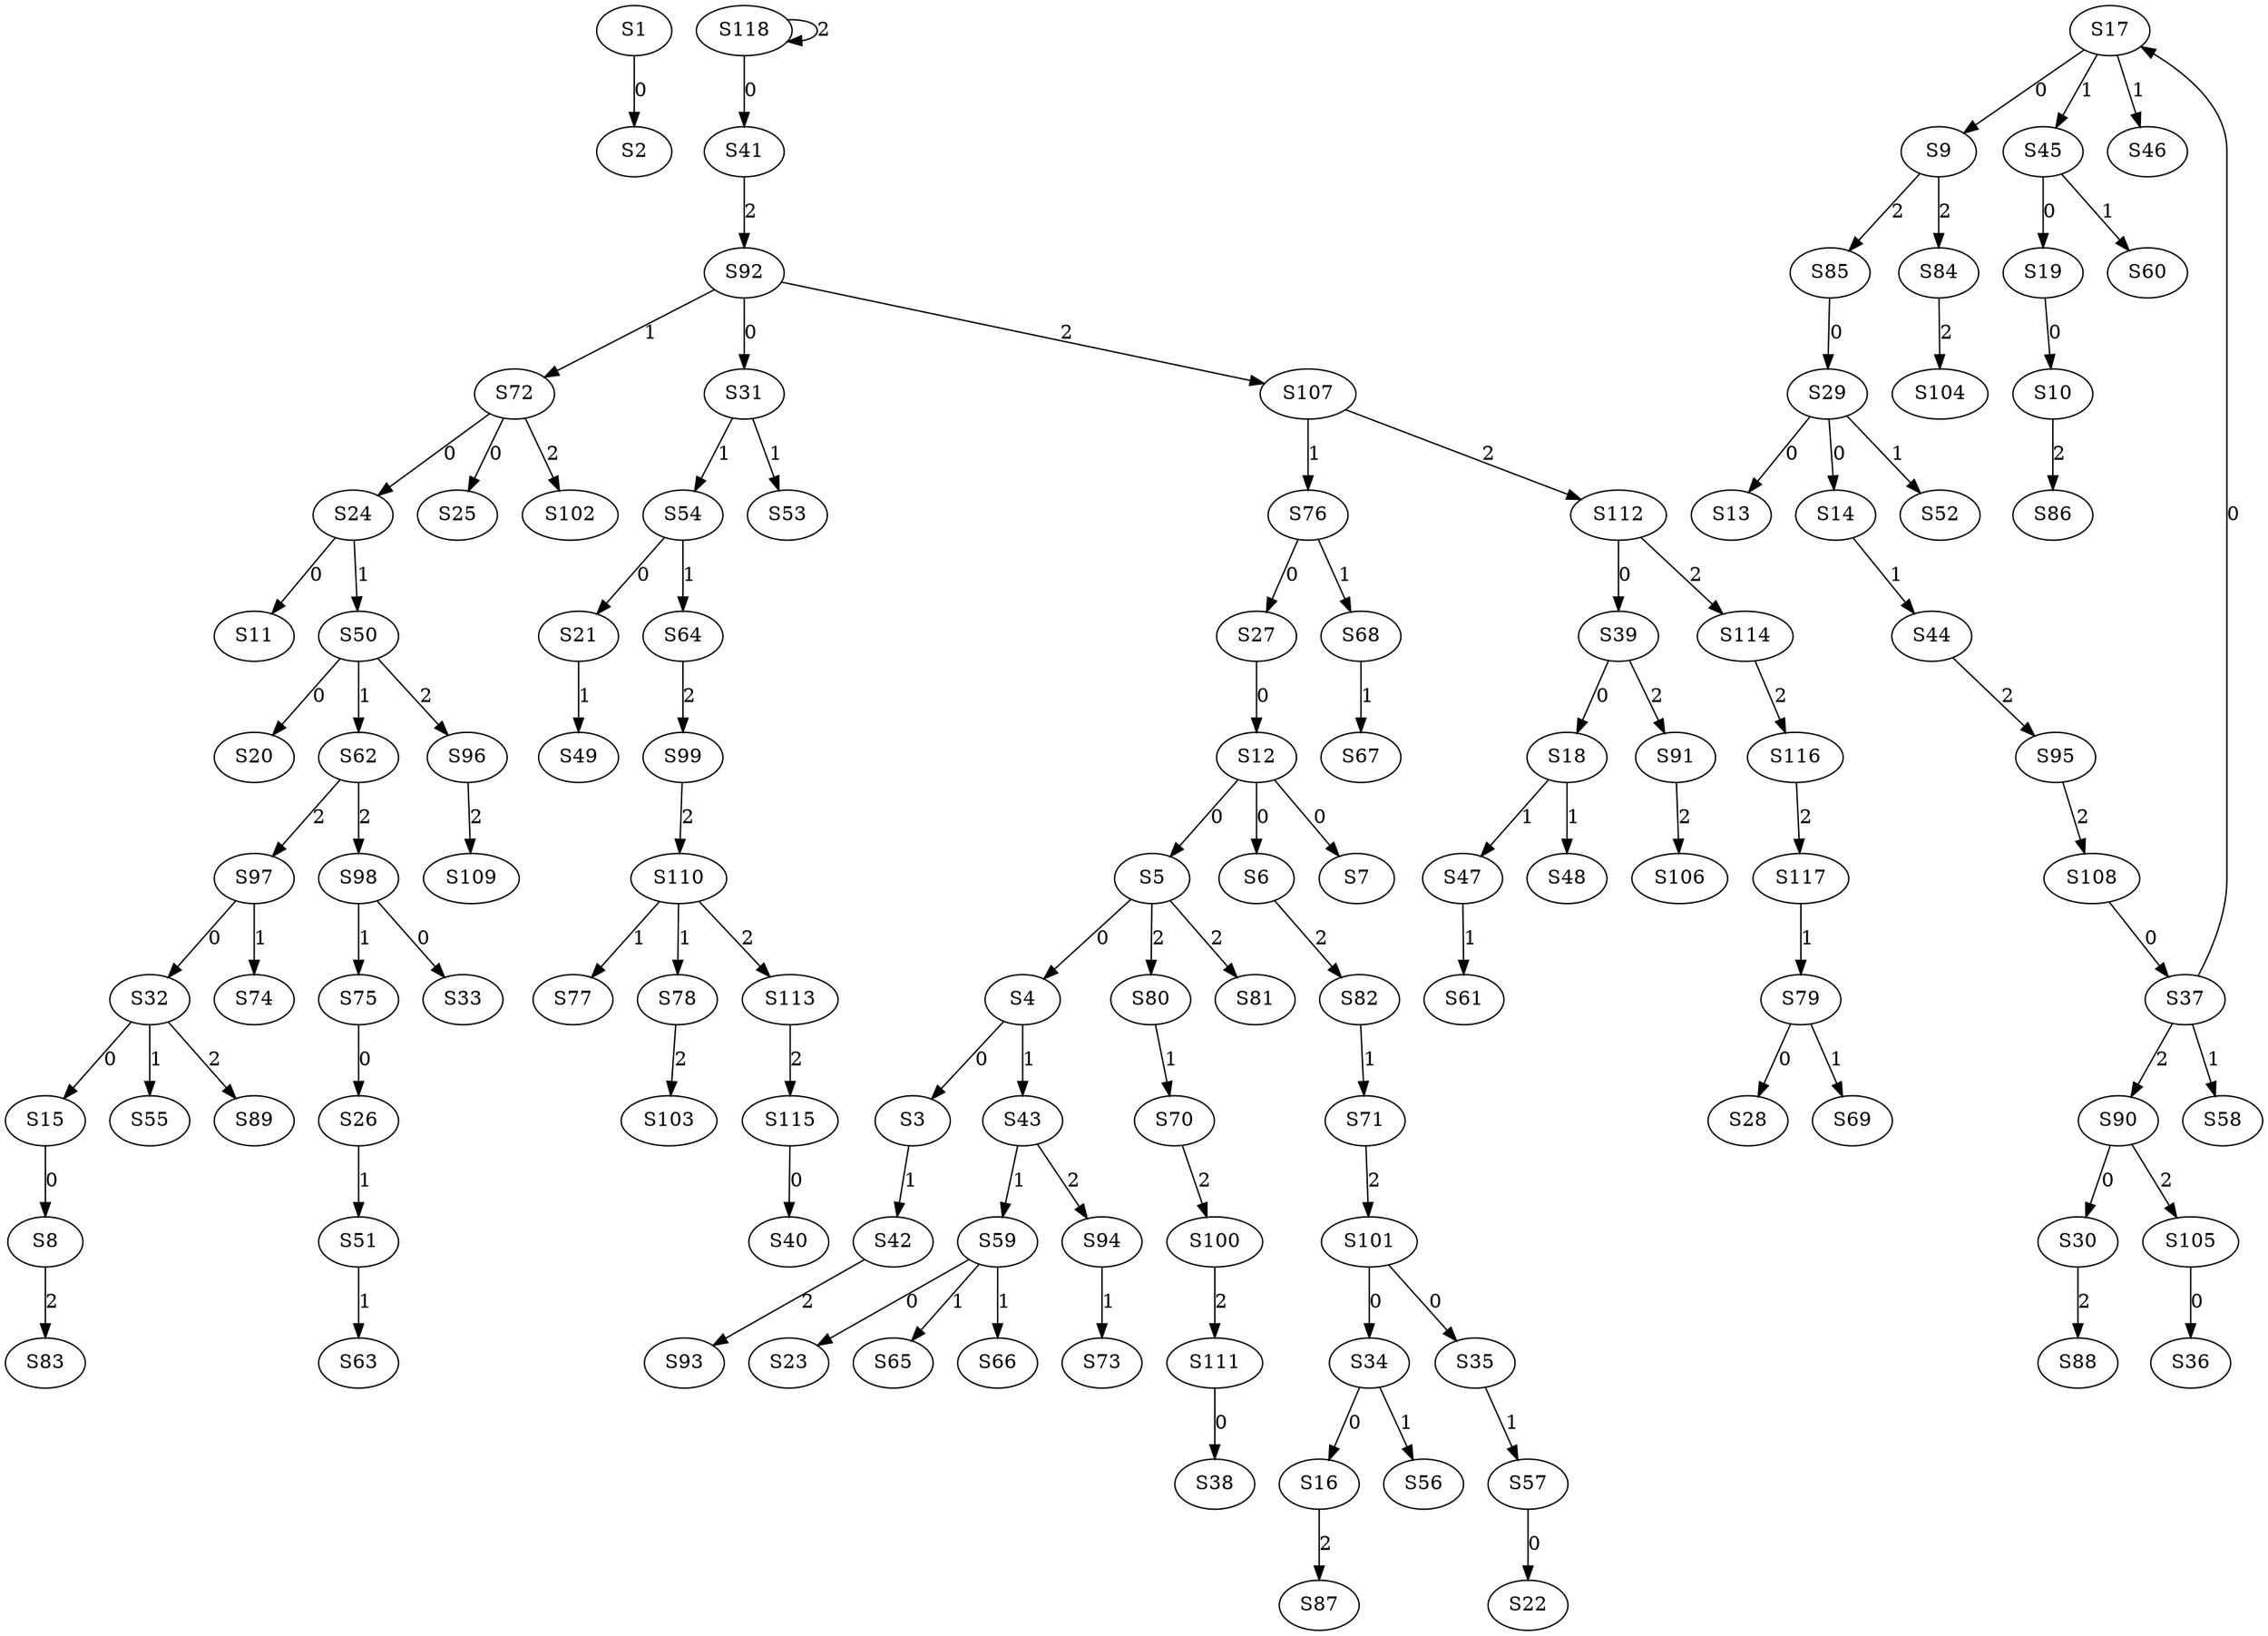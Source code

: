 strict digraph {
	S1 -> S2 [ label = 0 ];
	S4 -> S3 [ label = 0 ];
	S5 -> S4 [ label = 0 ];
	S12 -> S5 [ label = 0 ];
	S12 -> S6 [ label = 0 ];
	S12 -> S7 [ label = 0 ];
	S15 -> S8 [ label = 0 ];
	S17 -> S9 [ label = 0 ];
	S19 -> S10 [ label = 0 ];
	S24 -> S11 [ label = 0 ];
	S27 -> S12 [ label = 0 ];
	S29 -> S13 [ label = 0 ];
	S29 -> S14 [ label = 0 ];
	S32 -> S15 [ label = 0 ];
	S34 -> S16 [ label = 0 ];
	S37 -> S17 [ label = 0 ];
	S39 -> S18 [ label = 0 ];
	S45 -> S19 [ label = 0 ];
	S50 -> S20 [ label = 0 ];
	S54 -> S21 [ label = 0 ];
	S57 -> S22 [ label = 0 ];
	S59 -> S23 [ label = 0 ];
	S72 -> S24 [ label = 0 ];
	S72 -> S25 [ label = 0 ];
	S75 -> S26 [ label = 0 ];
	S76 -> S27 [ label = 0 ];
	S79 -> S28 [ label = 0 ];
	S85 -> S29 [ label = 0 ];
	S90 -> S30 [ label = 0 ];
	S92 -> S31 [ label = 0 ];
	S97 -> S32 [ label = 0 ];
	S98 -> S33 [ label = 0 ];
	S101 -> S34 [ label = 0 ];
	S101 -> S35 [ label = 0 ];
	S105 -> S36 [ label = 0 ];
	S108 -> S37 [ label = 0 ];
	S111 -> S38 [ label = 0 ];
	S112 -> S39 [ label = 0 ];
	S115 -> S40 [ label = 0 ];
	S118 -> S41 [ label = 0 ];
	S3 -> S42 [ label = 1 ];
	S4 -> S43 [ label = 1 ];
	S14 -> S44 [ label = 1 ];
	S17 -> S45 [ label = 1 ];
	S17 -> S46 [ label = 1 ];
	S18 -> S47 [ label = 1 ];
	S18 -> S48 [ label = 1 ];
	S21 -> S49 [ label = 1 ];
	S24 -> S50 [ label = 1 ];
	S26 -> S51 [ label = 1 ];
	S29 -> S52 [ label = 1 ];
	S31 -> S53 [ label = 1 ];
	S31 -> S54 [ label = 1 ];
	S32 -> S55 [ label = 1 ];
	S34 -> S56 [ label = 1 ];
	S35 -> S57 [ label = 1 ];
	S37 -> S58 [ label = 1 ];
	S43 -> S59 [ label = 1 ];
	S45 -> S60 [ label = 1 ];
	S47 -> S61 [ label = 1 ];
	S50 -> S62 [ label = 1 ];
	S51 -> S63 [ label = 1 ];
	S54 -> S64 [ label = 1 ];
	S59 -> S65 [ label = 1 ];
	S59 -> S66 [ label = 1 ];
	S68 -> S67 [ label = 1 ];
	S76 -> S68 [ label = 1 ];
	S79 -> S69 [ label = 1 ];
	S80 -> S70 [ label = 1 ];
	S82 -> S71 [ label = 1 ];
	S92 -> S72 [ label = 1 ];
	S94 -> S73 [ label = 1 ];
	S97 -> S74 [ label = 1 ];
	S98 -> S75 [ label = 1 ];
	S107 -> S76 [ label = 1 ];
	S110 -> S77 [ label = 1 ];
	S110 -> S78 [ label = 1 ];
	S117 -> S79 [ label = 1 ];
	S5 -> S80 [ label = 2 ];
	S5 -> S81 [ label = 2 ];
	S6 -> S82 [ label = 2 ];
	S8 -> S83 [ label = 2 ];
	S9 -> S84 [ label = 2 ];
	S9 -> S85 [ label = 2 ];
	S10 -> S86 [ label = 2 ];
	S16 -> S87 [ label = 2 ];
	S30 -> S88 [ label = 2 ];
	S32 -> S89 [ label = 2 ];
	S37 -> S90 [ label = 2 ];
	S39 -> S91 [ label = 2 ];
	S41 -> S92 [ label = 2 ];
	S42 -> S93 [ label = 2 ];
	S43 -> S94 [ label = 2 ];
	S44 -> S95 [ label = 2 ];
	S50 -> S96 [ label = 2 ];
	S62 -> S97 [ label = 2 ];
	S62 -> S98 [ label = 2 ];
	S64 -> S99 [ label = 2 ];
	S70 -> S100 [ label = 2 ];
	S71 -> S101 [ label = 2 ];
	S72 -> S102 [ label = 2 ];
	S78 -> S103 [ label = 2 ];
	S84 -> S104 [ label = 2 ];
	S90 -> S105 [ label = 2 ];
	S91 -> S106 [ label = 2 ];
	S92 -> S107 [ label = 2 ];
	S95 -> S108 [ label = 2 ];
	S96 -> S109 [ label = 2 ];
	S99 -> S110 [ label = 2 ];
	S100 -> S111 [ label = 2 ];
	S107 -> S112 [ label = 2 ];
	S110 -> S113 [ label = 2 ];
	S112 -> S114 [ label = 2 ];
	S113 -> S115 [ label = 2 ];
	S114 -> S116 [ label = 2 ];
	S116 -> S117 [ label = 2 ];
	S118 -> S118 [ label = 2 ];
}